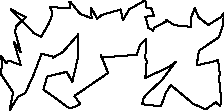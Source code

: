 unitsize(0.001cm);
draw((1380,939)--(1286,525));
draw((1286,525)--(1187,706));
draw((1187,706)--(839,620));
draw((839,620)--(776,392));
draw((776,392)--(953,268));
draw((953,268)--(1178,100));
draw((1178,100)--(1256,61));
draw((1256,61)--(1429,134));
draw((1429,134)--(1323,280));
draw((1323,280)--(1917,687));
draw((1917,687)--(1787,1009));
draw((1787,1009)--(1795,962));
draw((1795,962)--(2097,981));
draw((2097,981)--(2421,1007));
draw((2421,1007)--(2482,1183));
draw((2482,1183)--(2586,1286));
draw((2586,1286)--(2574,946));
draw((2574,946)--(2599,901));
draw((2599,901)--(2573,599));
draw((2573,599)--(2991,792));
draw((2991,792)--(3113,885));
draw((3113,885)--(2863,558));
draw((2863,558)--(2588,302));
draw((2588,302)--(2542,236));
draw((2542,236)--(2519,135));
draw((2519,135)--(2848,96));
draw((2848,96)--(2936,337));
draw((2936,337)--(3022,474));
draw((3022,474)--(3416,143));
draw((3416,143)--(3640,43));
draw((3640,43)--(3815,169));
draw((3815,169)--(3893,102));
draw((3893,102)--(3913,192));
draw((3913,192)--(3875,598));
draw((3875,598)--(3888,666));
draw((3888,666)--(3854,923));
draw((3854,923)--(3822,899));
draw((3822,899)--(3756,882));
draw((3756,882)--(3479,821));
draw((3479,821)--(3520,1079));
draw((3520,1079)--(3874,1318));
draw((3874,1318)--(3950,1558));
draw((3950,1558)--(3955,1743));
draw((3955,1743)--(3911,1673));
draw((3911,1673)--(3683,1533));
draw((3683,1533)--(3510,1671));
draw((3510,1671)--(3447,1830));
draw((3447,1830)--(3373,1646));
draw((3373,1646)--(3384,1498));
draw((3384,1498)--(3085,1528));
draw((3085,1528)--(2945,1622));
draw((2945,1622)--(2961,1605));
draw((2961,1605)--(2721,1482));
draw((2721,1482)--(2716,1432));
draw((2716,1432)--(2628,1479));
draw((2628,1479)--(2576,1676));
draw((2576,1676)--(2728,1698));
draw((2728,1698)--(2678,1825));
draw((2678,1825)--(2597,1830));
draw((2597,1830)--(2573,1969));
draw((2573,1969)--(2290,1810));
draw((2290,1810)--(2178,1619));
draw((2178,1619)--(2139,1806));
draw((2139,1806)--(1807,1711));
draw((1807,1711)--(1724,1642));
draw((1724,1642)--(1621,1830));
draw((1621,1830)--(1625,1651));
draw((1625,1651)--(1424,1728));
draw((1424,1728)--(1247,1945));
draw((1247,1945)--(1234,1946));
draw((1234,1946)--(1251,1832));
draw((1251,1832)--(890,1846));
draw((890,1846)--(929,1766));
draw((929,1766)--(928,1700));
draw((928,1700)--(872,1559));
draw((872,1559)--(738,1325));
draw((738,1325)--(611,1384));
draw((611,1384)--(198,1810));
draw((198,1810)--(463,1670));
draw((463,1670)--(298,1513));
draw((298,1513)--(274,1420));
draw((274,1420)--(378,1048));
draw((378,1048)--(252,1240));
draw((252,1240)--(376,825));
draw((376,825)--(161,906));
draw((161,906)--(123,862));
draw((123,862)--(22,987));
draw((22,987)--(53,857));
draw((53,857)--(19,674));
draw((19,674)--(241,341));
draw((241,341)--(178,24));
draw((178,24)--(327,265));
draw((327,265)--(457,334));
draw((457,334)--(611,673));
draw((611,673)--(742,1025));
draw((742,1025)--(984,965));
draw((984,965)--(938,955));
draw((938,955)--(1115,1052));
draw((1115,1052)--(1393,1368));
draw((1393,1368)--(1380,939));
